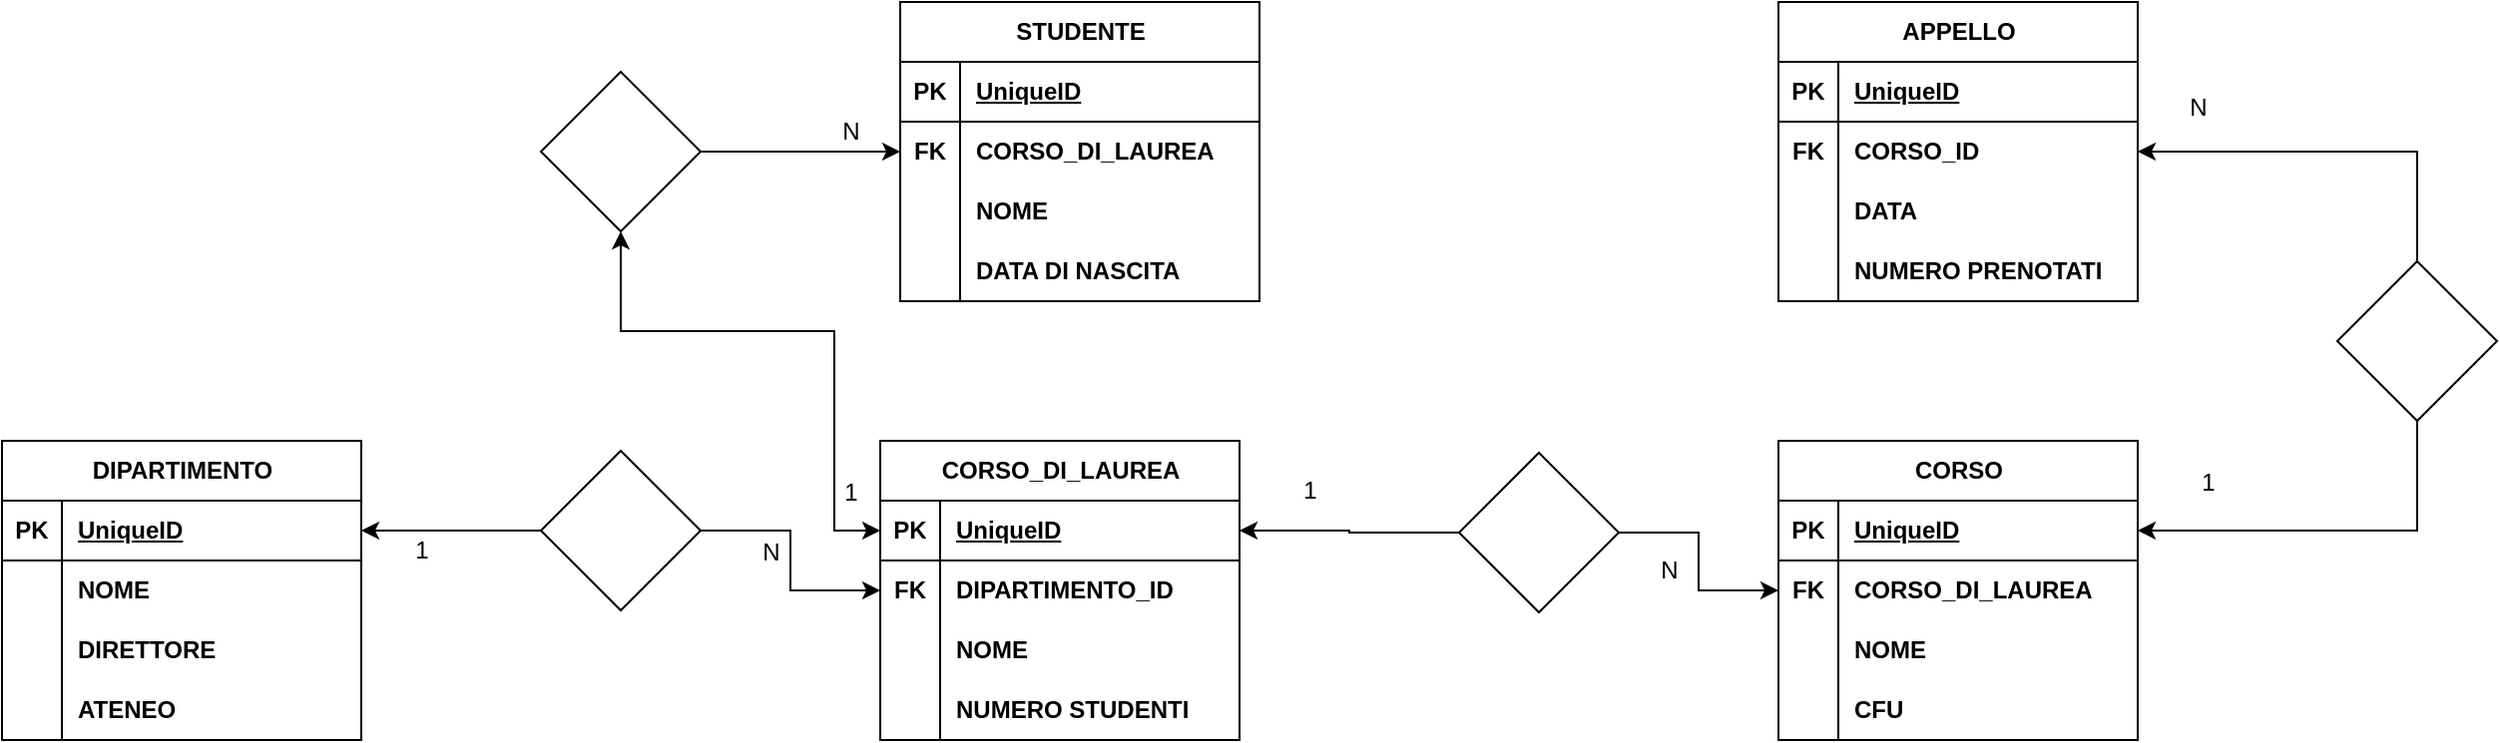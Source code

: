 <mxfile version="24.6.5" type="device">
  <diagram name="Pagina-1" id="Pzgpr7h6OXAbBOGcgNtZ">
    <mxGraphModel dx="1313" dy="1822" grid="1" gridSize="10" guides="1" tooltips="1" connect="1" arrows="1" fold="1" page="1" pageScale="1" pageWidth="827" pageHeight="1169" math="0" shadow="0">
      <root>
        <mxCell id="0" />
        <mxCell id="1" parent="0" />
        <mxCell id="7ecglnIeR3mVAPMtz9La-43" value="DIPARTIMENTO" style="shape=table;startSize=30;container=1;collapsible=1;childLayout=tableLayout;fixedRows=1;rowLines=0;fontStyle=1;align=center;resizeLast=1;html=1;" vertex="1" parent="1">
          <mxGeometry x="80" y="60" width="180" height="150" as="geometry">
            <mxRectangle x="120" y="40" width="70" height="30" as="alternateBounds" />
          </mxGeometry>
        </mxCell>
        <mxCell id="7ecglnIeR3mVAPMtz9La-44" value="" style="shape=tableRow;horizontal=0;startSize=0;swimlaneHead=0;swimlaneBody=0;fillColor=none;collapsible=0;dropTarget=0;points=[[0,0.5],[1,0.5]];portConstraint=eastwest;top=0;left=0;right=0;bottom=1;" vertex="1" parent="7ecglnIeR3mVAPMtz9La-43">
          <mxGeometry y="30" width="180" height="30" as="geometry" />
        </mxCell>
        <mxCell id="7ecglnIeR3mVAPMtz9La-45" value="PK" style="shape=partialRectangle;connectable=0;fillColor=none;top=0;left=0;bottom=0;right=0;fontStyle=1;overflow=hidden;whiteSpace=wrap;html=1;" vertex="1" parent="7ecglnIeR3mVAPMtz9La-44">
          <mxGeometry width="30" height="30" as="geometry">
            <mxRectangle width="30" height="30" as="alternateBounds" />
          </mxGeometry>
        </mxCell>
        <mxCell id="7ecglnIeR3mVAPMtz9La-46" value="UniqueID" style="shape=partialRectangle;connectable=0;fillColor=none;top=0;left=0;bottom=0;right=0;align=left;spacingLeft=6;fontStyle=5;overflow=hidden;whiteSpace=wrap;html=1;" vertex="1" parent="7ecglnIeR3mVAPMtz9La-44">
          <mxGeometry x="30" width="150" height="30" as="geometry">
            <mxRectangle width="150" height="30" as="alternateBounds" />
          </mxGeometry>
        </mxCell>
        <mxCell id="7ecglnIeR3mVAPMtz9La-47" value="" style="shape=tableRow;horizontal=0;startSize=0;swimlaneHead=0;swimlaneBody=0;fillColor=none;collapsible=0;dropTarget=0;points=[[0,0.5],[1,0.5]];portConstraint=eastwest;top=0;left=0;right=0;bottom=0;" vertex="1" parent="7ecglnIeR3mVAPMtz9La-43">
          <mxGeometry y="60" width="180" height="30" as="geometry" />
        </mxCell>
        <mxCell id="7ecglnIeR3mVAPMtz9La-48" value="" style="shape=partialRectangle;connectable=0;fillColor=none;top=0;left=0;bottom=0;right=0;editable=1;overflow=hidden;whiteSpace=wrap;html=1;" vertex="1" parent="7ecglnIeR3mVAPMtz9La-47">
          <mxGeometry width="30" height="30" as="geometry">
            <mxRectangle width="30" height="30" as="alternateBounds" />
          </mxGeometry>
        </mxCell>
        <mxCell id="7ecglnIeR3mVAPMtz9La-49" value="&lt;b&gt;NOME&lt;/b&gt;" style="shape=partialRectangle;connectable=0;fillColor=none;top=0;left=0;bottom=0;right=0;align=left;spacingLeft=6;overflow=hidden;whiteSpace=wrap;html=1;" vertex="1" parent="7ecglnIeR3mVAPMtz9La-47">
          <mxGeometry x="30" width="150" height="30" as="geometry">
            <mxRectangle width="150" height="30" as="alternateBounds" />
          </mxGeometry>
        </mxCell>
        <mxCell id="7ecglnIeR3mVAPMtz9La-50" value="" style="shape=tableRow;horizontal=0;startSize=0;swimlaneHead=0;swimlaneBody=0;fillColor=none;collapsible=0;dropTarget=0;points=[[0,0.5],[1,0.5]];portConstraint=eastwest;top=0;left=0;right=0;bottom=0;" vertex="1" parent="7ecglnIeR3mVAPMtz9La-43">
          <mxGeometry y="90" width="180" height="30" as="geometry" />
        </mxCell>
        <mxCell id="7ecglnIeR3mVAPMtz9La-51" value="" style="shape=partialRectangle;connectable=0;fillColor=none;top=0;left=0;bottom=0;right=0;editable=1;overflow=hidden;whiteSpace=wrap;html=1;" vertex="1" parent="7ecglnIeR3mVAPMtz9La-50">
          <mxGeometry width="30" height="30" as="geometry">
            <mxRectangle width="30" height="30" as="alternateBounds" />
          </mxGeometry>
        </mxCell>
        <mxCell id="7ecglnIeR3mVAPMtz9La-52" value="&lt;b&gt;DIRETTORE&lt;/b&gt;" style="shape=partialRectangle;connectable=0;fillColor=none;top=0;left=0;bottom=0;right=0;align=left;spacingLeft=6;overflow=hidden;whiteSpace=wrap;html=1;" vertex="1" parent="7ecglnIeR3mVAPMtz9La-50">
          <mxGeometry x="30" width="150" height="30" as="geometry">
            <mxRectangle width="150" height="30" as="alternateBounds" />
          </mxGeometry>
        </mxCell>
        <mxCell id="7ecglnIeR3mVAPMtz9La-53" value="" style="shape=tableRow;horizontal=0;startSize=0;swimlaneHead=0;swimlaneBody=0;fillColor=none;collapsible=0;dropTarget=0;points=[[0,0.5],[1,0.5]];portConstraint=eastwest;top=0;left=0;right=0;bottom=0;" vertex="1" parent="7ecglnIeR3mVAPMtz9La-43">
          <mxGeometry y="120" width="180" height="30" as="geometry" />
        </mxCell>
        <mxCell id="7ecglnIeR3mVAPMtz9La-54" value="" style="shape=partialRectangle;connectable=0;fillColor=none;top=0;left=0;bottom=0;right=0;editable=1;overflow=hidden;whiteSpace=wrap;html=1;" vertex="1" parent="7ecglnIeR3mVAPMtz9La-53">
          <mxGeometry width="30" height="30" as="geometry">
            <mxRectangle width="30" height="30" as="alternateBounds" />
          </mxGeometry>
        </mxCell>
        <mxCell id="7ecglnIeR3mVAPMtz9La-55" value="&lt;b&gt;ATENEO&lt;/b&gt;" style="shape=partialRectangle;connectable=0;fillColor=none;top=0;left=0;bottom=0;right=0;align=left;spacingLeft=6;overflow=hidden;whiteSpace=wrap;html=1;" vertex="1" parent="7ecglnIeR3mVAPMtz9La-53">
          <mxGeometry x="30" width="150" height="30" as="geometry">
            <mxRectangle width="150" height="30" as="alternateBounds" />
          </mxGeometry>
        </mxCell>
        <mxCell id="7ecglnIeR3mVAPMtz9La-190" style="edgeStyle=orthogonalEdgeStyle;rounded=0;orthogonalLoop=1;jettySize=auto;html=1;entryX=0;entryY=0.5;entryDx=0;entryDy=0;" edge="1" parent="1" source="7ecglnIeR3mVAPMtz9La-70" target="7ecglnIeR3mVAPMtz9La-76">
          <mxGeometry relative="1" as="geometry" />
        </mxCell>
        <mxCell id="7ecglnIeR3mVAPMtz9La-212" style="edgeStyle=orthogonalEdgeStyle;rounded=0;orthogonalLoop=1;jettySize=auto;html=1;entryX=1;entryY=0.5;entryDx=0;entryDy=0;" edge="1" parent="1" source="7ecglnIeR3mVAPMtz9La-70" target="7ecglnIeR3mVAPMtz9La-44">
          <mxGeometry relative="1" as="geometry" />
        </mxCell>
        <mxCell id="7ecglnIeR3mVAPMtz9La-70" value="" style="rhombus;whiteSpace=wrap;html=1;" vertex="1" parent="1">
          <mxGeometry x="350" y="65" width="80" height="80" as="geometry" />
        </mxCell>
        <mxCell id="7ecglnIeR3mVAPMtz9La-72" value="CORSO_DI_LAUREA" style="shape=table;startSize=30;container=1;collapsible=1;childLayout=tableLayout;fixedRows=1;rowLines=0;fontStyle=1;align=center;resizeLast=1;html=1;" vertex="1" parent="1">
          <mxGeometry x="520" y="60" width="180" height="150" as="geometry" />
        </mxCell>
        <mxCell id="7ecglnIeR3mVAPMtz9La-73" value="" style="shape=tableRow;horizontal=0;startSize=0;swimlaneHead=0;swimlaneBody=0;fillColor=none;collapsible=0;dropTarget=0;points=[[0,0.5],[1,0.5]];portConstraint=eastwest;top=0;left=0;right=0;bottom=1;" vertex="1" parent="7ecglnIeR3mVAPMtz9La-72">
          <mxGeometry y="30" width="180" height="30" as="geometry" />
        </mxCell>
        <mxCell id="7ecglnIeR3mVAPMtz9La-74" value="PK" style="shape=partialRectangle;connectable=0;fillColor=none;top=0;left=0;bottom=0;right=0;fontStyle=1;overflow=hidden;whiteSpace=wrap;html=1;" vertex="1" parent="7ecglnIeR3mVAPMtz9La-73">
          <mxGeometry width="30" height="30" as="geometry">
            <mxRectangle width="30" height="30" as="alternateBounds" />
          </mxGeometry>
        </mxCell>
        <mxCell id="7ecglnIeR3mVAPMtz9La-75" value="UniqueID" style="shape=partialRectangle;connectable=0;fillColor=none;top=0;left=0;bottom=0;right=0;align=left;spacingLeft=6;fontStyle=5;overflow=hidden;whiteSpace=wrap;html=1;" vertex="1" parent="7ecglnIeR3mVAPMtz9La-73">
          <mxGeometry x="30" width="150" height="30" as="geometry">
            <mxRectangle width="150" height="30" as="alternateBounds" />
          </mxGeometry>
        </mxCell>
        <mxCell id="7ecglnIeR3mVAPMtz9La-76" value="" style="shape=tableRow;horizontal=0;startSize=0;swimlaneHead=0;swimlaneBody=0;fillColor=none;collapsible=0;dropTarget=0;points=[[0,0.5],[1,0.5]];portConstraint=eastwest;top=0;left=0;right=0;bottom=0;" vertex="1" parent="7ecglnIeR3mVAPMtz9La-72">
          <mxGeometry y="60" width="180" height="30" as="geometry" />
        </mxCell>
        <mxCell id="7ecglnIeR3mVAPMtz9La-77" value="&lt;b&gt;FK&lt;/b&gt;" style="shape=partialRectangle;connectable=0;fillColor=none;top=0;left=0;bottom=0;right=0;editable=1;overflow=hidden;whiteSpace=wrap;html=1;" vertex="1" parent="7ecglnIeR3mVAPMtz9La-76">
          <mxGeometry width="30" height="30" as="geometry">
            <mxRectangle width="30" height="30" as="alternateBounds" />
          </mxGeometry>
        </mxCell>
        <mxCell id="7ecglnIeR3mVAPMtz9La-78" value="&lt;b&gt;DIPARTIMENTO_ID&lt;/b&gt;" style="shape=partialRectangle;connectable=0;fillColor=none;top=0;left=0;bottom=0;right=0;align=left;spacingLeft=6;overflow=hidden;whiteSpace=wrap;html=1;" vertex="1" parent="7ecglnIeR3mVAPMtz9La-76">
          <mxGeometry x="30" width="150" height="30" as="geometry">
            <mxRectangle width="150" height="30" as="alternateBounds" />
          </mxGeometry>
        </mxCell>
        <mxCell id="7ecglnIeR3mVAPMtz9La-79" value="" style="shape=tableRow;horizontal=0;startSize=0;swimlaneHead=0;swimlaneBody=0;fillColor=none;collapsible=0;dropTarget=0;points=[[0,0.5],[1,0.5]];portConstraint=eastwest;top=0;left=0;right=0;bottom=0;" vertex="1" parent="7ecglnIeR3mVAPMtz9La-72">
          <mxGeometry y="90" width="180" height="30" as="geometry" />
        </mxCell>
        <mxCell id="7ecglnIeR3mVAPMtz9La-80" value="" style="shape=partialRectangle;connectable=0;fillColor=none;top=0;left=0;bottom=0;right=0;editable=1;overflow=hidden;whiteSpace=wrap;html=1;" vertex="1" parent="7ecglnIeR3mVAPMtz9La-79">
          <mxGeometry width="30" height="30" as="geometry">
            <mxRectangle width="30" height="30" as="alternateBounds" />
          </mxGeometry>
        </mxCell>
        <mxCell id="7ecglnIeR3mVAPMtz9La-81" value="&lt;b&gt;NOME&lt;/b&gt;" style="shape=partialRectangle;connectable=0;fillColor=none;top=0;left=0;bottom=0;right=0;align=left;spacingLeft=6;overflow=hidden;whiteSpace=wrap;html=1;" vertex="1" parent="7ecglnIeR3mVAPMtz9La-79">
          <mxGeometry x="30" width="150" height="30" as="geometry">
            <mxRectangle width="150" height="30" as="alternateBounds" />
          </mxGeometry>
        </mxCell>
        <mxCell id="7ecglnIeR3mVAPMtz9La-82" value="" style="shape=tableRow;horizontal=0;startSize=0;swimlaneHead=0;swimlaneBody=0;fillColor=none;collapsible=0;dropTarget=0;points=[[0,0.5],[1,0.5]];portConstraint=eastwest;top=0;left=0;right=0;bottom=0;" vertex="1" parent="7ecglnIeR3mVAPMtz9La-72">
          <mxGeometry y="120" width="180" height="30" as="geometry" />
        </mxCell>
        <mxCell id="7ecglnIeR3mVAPMtz9La-83" value="" style="shape=partialRectangle;connectable=0;fillColor=none;top=0;left=0;bottom=0;right=0;editable=1;overflow=hidden;whiteSpace=wrap;html=1;" vertex="1" parent="7ecglnIeR3mVAPMtz9La-82">
          <mxGeometry width="30" height="30" as="geometry">
            <mxRectangle width="30" height="30" as="alternateBounds" />
          </mxGeometry>
        </mxCell>
        <mxCell id="7ecglnIeR3mVAPMtz9La-84" value="&lt;b&gt;NUMERO STUDENTI&lt;/b&gt;" style="shape=partialRectangle;connectable=0;fillColor=none;top=0;left=0;bottom=0;right=0;align=left;spacingLeft=6;overflow=hidden;whiteSpace=wrap;html=1;" vertex="1" parent="7ecglnIeR3mVAPMtz9La-82">
          <mxGeometry x="30" width="150" height="30" as="geometry">
            <mxRectangle width="150" height="30" as="alternateBounds" />
          </mxGeometry>
        </mxCell>
        <mxCell id="7ecglnIeR3mVAPMtz9La-103" value="1" style="text;html=1;align=center;verticalAlign=middle;resizable=0;points=[];autosize=1;strokeColor=none;fillColor=none;" vertex="1" parent="1">
          <mxGeometry x="275" y="100" width="30" height="30" as="geometry" />
        </mxCell>
        <mxCell id="7ecglnIeR3mVAPMtz9La-108" value="CORSO" style="shape=table;startSize=30;container=1;collapsible=1;childLayout=tableLayout;fixedRows=1;rowLines=0;fontStyle=1;align=center;resizeLast=1;html=1;" vertex="1" parent="1">
          <mxGeometry x="970" y="60" width="180" height="150" as="geometry" />
        </mxCell>
        <mxCell id="7ecglnIeR3mVAPMtz9La-109" value="" style="shape=tableRow;horizontal=0;startSize=0;swimlaneHead=0;swimlaneBody=0;fillColor=none;collapsible=0;dropTarget=0;points=[[0,0.5],[1,0.5]];portConstraint=eastwest;top=0;left=0;right=0;bottom=1;" vertex="1" parent="7ecglnIeR3mVAPMtz9La-108">
          <mxGeometry y="30" width="180" height="30" as="geometry" />
        </mxCell>
        <mxCell id="7ecglnIeR3mVAPMtz9La-110" value="PK" style="shape=partialRectangle;connectable=0;fillColor=none;top=0;left=0;bottom=0;right=0;fontStyle=1;overflow=hidden;whiteSpace=wrap;html=1;" vertex="1" parent="7ecglnIeR3mVAPMtz9La-109">
          <mxGeometry width="30" height="30" as="geometry">
            <mxRectangle width="30" height="30" as="alternateBounds" />
          </mxGeometry>
        </mxCell>
        <mxCell id="7ecglnIeR3mVAPMtz9La-111" value="UniqueID" style="shape=partialRectangle;connectable=0;fillColor=none;top=0;left=0;bottom=0;right=0;align=left;spacingLeft=6;fontStyle=5;overflow=hidden;whiteSpace=wrap;html=1;" vertex="1" parent="7ecglnIeR3mVAPMtz9La-109">
          <mxGeometry x="30" width="150" height="30" as="geometry">
            <mxRectangle width="150" height="30" as="alternateBounds" />
          </mxGeometry>
        </mxCell>
        <mxCell id="7ecglnIeR3mVAPMtz9La-112" value="" style="shape=tableRow;horizontal=0;startSize=0;swimlaneHead=0;swimlaneBody=0;fillColor=none;collapsible=0;dropTarget=0;points=[[0,0.5],[1,0.5]];portConstraint=eastwest;top=0;left=0;right=0;bottom=0;" vertex="1" parent="7ecglnIeR3mVAPMtz9La-108">
          <mxGeometry y="60" width="180" height="30" as="geometry" />
        </mxCell>
        <mxCell id="7ecglnIeR3mVAPMtz9La-113" value="&lt;b&gt;FK&lt;/b&gt;" style="shape=partialRectangle;connectable=0;fillColor=none;top=0;left=0;bottom=0;right=0;editable=1;overflow=hidden;whiteSpace=wrap;html=1;" vertex="1" parent="7ecglnIeR3mVAPMtz9La-112">
          <mxGeometry width="30" height="30" as="geometry">
            <mxRectangle width="30" height="30" as="alternateBounds" />
          </mxGeometry>
        </mxCell>
        <mxCell id="7ecglnIeR3mVAPMtz9La-114" value="&lt;b&gt;CORSO_DI_LAUREA&lt;/b&gt;" style="shape=partialRectangle;connectable=0;fillColor=none;top=0;left=0;bottom=0;right=0;align=left;spacingLeft=6;overflow=hidden;whiteSpace=wrap;html=1;" vertex="1" parent="7ecglnIeR3mVAPMtz9La-112">
          <mxGeometry x="30" width="150" height="30" as="geometry">
            <mxRectangle width="150" height="30" as="alternateBounds" />
          </mxGeometry>
        </mxCell>
        <mxCell id="7ecglnIeR3mVAPMtz9La-115" value="" style="shape=tableRow;horizontal=0;startSize=0;swimlaneHead=0;swimlaneBody=0;fillColor=none;collapsible=0;dropTarget=0;points=[[0,0.5],[1,0.5]];portConstraint=eastwest;top=0;left=0;right=0;bottom=0;" vertex="1" parent="7ecglnIeR3mVAPMtz9La-108">
          <mxGeometry y="90" width="180" height="30" as="geometry" />
        </mxCell>
        <mxCell id="7ecglnIeR3mVAPMtz9La-116" value="" style="shape=partialRectangle;connectable=0;fillColor=none;top=0;left=0;bottom=0;right=0;editable=1;overflow=hidden;whiteSpace=wrap;html=1;" vertex="1" parent="7ecglnIeR3mVAPMtz9La-115">
          <mxGeometry width="30" height="30" as="geometry">
            <mxRectangle width="30" height="30" as="alternateBounds" />
          </mxGeometry>
        </mxCell>
        <mxCell id="7ecglnIeR3mVAPMtz9La-117" value="&lt;b&gt;NOME&lt;/b&gt;" style="shape=partialRectangle;connectable=0;fillColor=none;top=0;left=0;bottom=0;right=0;align=left;spacingLeft=6;overflow=hidden;whiteSpace=wrap;html=1;" vertex="1" parent="7ecglnIeR3mVAPMtz9La-115">
          <mxGeometry x="30" width="150" height="30" as="geometry">
            <mxRectangle width="150" height="30" as="alternateBounds" />
          </mxGeometry>
        </mxCell>
        <mxCell id="7ecglnIeR3mVAPMtz9La-118" value="" style="shape=tableRow;horizontal=0;startSize=0;swimlaneHead=0;swimlaneBody=0;fillColor=none;collapsible=0;dropTarget=0;points=[[0,0.5],[1,0.5]];portConstraint=eastwest;top=0;left=0;right=0;bottom=0;" vertex="1" parent="7ecglnIeR3mVAPMtz9La-108">
          <mxGeometry y="120" width="180" height="30" as="geometry" />
        </mxCell>
        <mxCell id="7ecglnIeR3mVAPMtz9La-119" value="" style="shape=partialRectangle;connectable=0;fillColor=none;top=0;left=0;bottom=0;right=0;editable=1;overflow=hidden;whiteSpace=wrap;html=1;" vertex="1" parent="7ecglnIeR3mVAPMtz9La-118">
          <mxGeometry width="30" height="30" as="geometry">
            <mxRectangle width="30" height="30" as="alternateBounds" />
          </mxGeometry>
        </mxCell>
        <mxCell id="7ecglnIeR3mVAPMtz9La-120" value="&lt;b&gt;CFU&lt;/b&gt;" style="shape=partialRectangle;connectable=0;fillColor=none;top=0;left=0;bottom=0;right=0;align=left;spacingLeft=6;overflow=hidden;whiteSpace=wrap;html=1;" vertex="1" parent="7ecglnIeR3mVAPMtz9La-118">
          <mxGeometry x="30" width="150" height="30" as="geometry">
            <mxRectangle width="150" height="30" as="alternateBounds" />
          </mxGeometry>
        </mxCell>
        <mxCell id="7ecglnIeR3mVAPMtz9La-126" value="N" style="text;html=1;align=center;verticalAlign=middle;resizable=0;points=[];autosize=1;strokeColor=none;fillColor=none;" vertex="1" parent="1">
          <mxGeometry x="450" y="101" width="30" height="30" as="geometry" />
        </mxCell>
        <mxCell id="7ecglnIeR3mVAPMtz9La-174" style="edgeStyle=orthogonalEdgeStyle;rounded=0;orthogonalLoop=1;jettySize=auto;html=1;entryX=0;entryY=0.5;entryDx=0;entryDy=0;" edge="1" parent="1" source="7ecglnIeR3mVAPMtz9La-128" target="7ecglnIeR3mVAPMtz9La-112">
          <mxGeometry relative="1" as="geometry" />
        </mxCell>
        <mxCell id="7ecglnIeR3mVAPMtz9La-210" style="edgeStyle=orthogonalEdgeStyle;rounded=0;orthogonalLoop=1;jettySize=auto;html=1;entryX=1;entryY=0.5;entryDx=0;entryDy=0;" edge="1" parent="1" source="7ecglnIeR3mVAPMtz9La-128" target="7ecglnIeR3mVAPMtz9La-73">
          <mxGeometry relative="1" as="geometry" />
        </mxCell>
        <mxCell id="7ecglnIeR3mVAPMtz9La-128" value="" style="rhombus;whiteSpace=wrap;html=1;" vertex="1" parent="1">
          <mxGeometry x="810" y="66" width="80" height="80" as="geometry" />
        </mxCell>
        <mxCell id="7ecglnIeR3mVAPMtz9La-142" value="STUDENTE" style="shape=table;startSize=30;container=1;collapsible=1;childLayout=tableLayout;fixedRows=1;rowLines=0;fontStyle=1;align=center;resizeLast=1;html=1;" vertex="1" parent="1">
          <mxGeometry x="530" y="-160" width="180" height="150" as="geometry" />
        </mxCell>
        <mxCell id="7ecglnIeR3mVAPMtz9La-143" value="" style="shape=tableRow;horizontal=0;startSize=0;swimlaneHead=0;swimlaneBody=0;fillColor=none;collapsible=0;dropTarget=0;points=[[0,0.5],[1,0.5]];portConstraint=eastwest;top=0;left=0;right=0;bottom=1;" vertex="1" parent="7ecglnIeR3mVAPMtz9La-142">
          <mxGeometry y="30" width="180" height="30" as="geometry" />
        </mxCell>
        <mxCell id="7ecglnIeR3mVAPMtz9La-144" value="PK" style="shape=partialRectangle;connectable=0;fillColor=none;top=0;left=0;bottom=0;right=0;fontStyle=1;overflow=hidden;whiteSpace=wrap;html=1;" vertex="1" parent="7ecglnIeR3mVAPMtz9La-143">
          <mxGeometry width="30" height="30" as="geometry">
            <mxRectangle width="30" height="30" as="alternateBounds" />
          </mxGeometry>
        </mxCell>
        <mxCell id="7ecglnIeR3mVAPMtz9La-145" value="UniqueID" style="shape=partialRectangle;connectable=0;fillColor=none;top=0;left=0;bottom=0;right=0;align=left;spacingLeft=6;fontStyle=5;overflow=hidden;whiteSpace=wrap;html=1;" vertex="1" parent="7ecglnIeR3mVAPMtz9La-143">
          <mxGeometry x="30" width="150" height="30" as="geometry">
            <mxRectangle width="150" height="30" as="alternateBounds" />
          </mxGeometry>
        </mxCell>
        <mxCell id="7ecglnIeR3mVAPMtz9La-146" value="" style="shape=tableRow;horizontal=0;startSize=0;swimlaneHead=0;swimlaneBody=0;fillColor=none;collapsible=0;dropTarget=0;points=[[0,0.5],[1,0.5]];portConstraint=eastwest;top=0;left=0;right=0;bottom=0;" vertex="1" parent="7ecglnIeR3mVAPMtz9La-142">
          <mxGeometry y="60" width="180" height="30" as="geometry" />
        </mxCell>
        <mxCell id="7ecglnIeR3mVAPMtz9La-147" value="&lt;b&gt;FK&lt;/b&gt;" style="shape=partialRectangle;connectable=0;fillColor=none;top=0;left=0;bottom=0;right=0;editable=1;overflow=hidden;whiteSpace=wrap;html=1;" vertex="1" parent="7ecglnIeR3mVAPMtz9La-146">
          <mxGeometry width="30" height="30" as="geometry">
            <mxRectangle width="30" height="30" as="alternateBounds" />
          </mxGeometry>
        </mxCell>
        <mxCell id="7ecglnIeR3mVAPMtz9La-148" value="&lt;b&gt;CORSO_DI_LAUREA&lt;/b&gt;" style="shape=partialRectangle;connectable=0;fillColor=none;top=0;left=0;bottom=0;right=0;align=left;spacingLeft=6;overflow=hidden;whiteSpace=wrap;html=1;" vertex="1" parent="7ecglnIeR3mVAPMtz9La-146">
          <mxGeometry x="30" width="150" height="30" as="geometry">
            <mxRectangle width="150" height="30" as="alternateBounds" />
          </mxGeometry>
        </mxCell>
        <mxCell id="7ecglnIeR3mVAPMtz9La-149" value="" style="shape=tableRow;horizontal=0;startSize=0;swimlaneHead=0;swimlaneBody=0;fillColor=none;collapsible=0;dropTarget=0;points=[[0,0.5],[1,0.5]];portConstraint=eastwest;top=0;left=0;right=0;bottom=0;" vertex="1" parent="7ecglnIeR3mVAPMtz9La-142">
          <mxGeometry y="90" width="180" height="30" as="geometry" />
        </mxCell>
        <mxCell id="7ecglnIeR3mVAPMtz9La-150" value="" style="shape=partialRectangle;connectable=0;fillColor=none;top=0;left=0;bottom=0;right=0;editable=1;overflow=hidden;whiteSpace=wrap;html=1;" vertex="1" parent="7ecglnIeR3mVAPMtz9La-149">
          <mxGeometry width="30" height="30" as="geometry">
            <mxRectangle width="30" height="30" as="alternateBounds" />
          </mxGeometry>
        </mxCell>
        <mxCell id="7ecglnIeR3mVAPMtz9La-151" value="&lt;b&gt;NOME&lt;/b&gt;" style="shape=partialRectangle;connectable=0;fillColor=none;top=0;left=0;bottom=0;right=0;align=left;spacingLeft=6;overflow=hidden;whiteSpace=wrap;html=1;" vertex="1" parent="7ecglnIeR3mVAPMtz9La-149">
          <mxGeometry x="30" width="150" height="30" as="geometry">
            <mxRectangle width="150" height="30" as="alternateBounds" />
          </mxGeometry>
        </mxCell>
        <mxCell id="7ecglnIeR3mVAPMtz9La-152" value="" style="shape=tableRow;horizontal=0;startSize=0;swimlaneHead=0;swimlaneBody=0;fillColor=none;collapsible=0;dropTarget=0;points=[[0,0.5],[1,0.5]];portConstraint=eastwest;top=0;left=0;right=0;bottom=0;" vertex="1" parent="7ecglnIeR3mVAPMtz9La-142">
          <mxGeometry y="120" width="180" height="30" as="geometry" />
        </mxCell>
        <mxCell id="7ecglnIeR3mVAPMtz9La-153" value="" style="shape=partialRectangle;connectable=0;fillColor=none;top=0;left=0;bottom=0;right=0;editable=1;overflow=hidden;whiteSpace=wrap;html=1;" vertex="1" parent="7ecglnIeR3mVAPMtz9La-152">
          <mxGeometry width="30" height="30" as="geometry">
            <mxRectangle width="30" height="30" as="alternateBounds" />
          </mxGeometry>
        </mxCell>
        <mxCell id="7ecglnIeR3mVAPMtz9La-154" value="&lt;b&gt;DATA DI NASCITA&lt;/b&gt;" style="shape=partialRectangle;connectable=0;fillColor=none;top=0;left=0;bottom=0;right=0;align=left;spacingLeft=6;overflow=hidden;whiteSpace=wrap;html=1;" vertex="1" parent="7ecglnIeR3mVAPMtz9La-152">
          <mxGeometry x="30" width="150" height="30" as="geometry">
            <mxRectangle width="150" height="30" as="alternateBounds" />
          </mxGeometry>
        </mxCell>
        <mxCell id="7ecglnIeR3mVAPMtz9La-155" value="APPELLO" style="shape=table;startSize=30;container=1;collapsible=1;childLayout=tableLayout;fixedRows=1;rowLines=0;fontStyle=1;align=center;resizeLast=1;html=1;" vertex="1" parent="1">
          <mxGeometry x="970" y="-160" width="180" height="150" as="geometry" />
        </mxCell>
        <mxCell id="7ecglnIeR3mVAPMtz9La-156" value="" style="shape=tableRow;horizontal=0;startSize=0;swimlaneHead=0;swimlaneBody=0;fillColor=none;collapsible=0;dropTarget=0;points=[[0,0.5],[1,0.5]];portConstraint=eastwest;top=0;left=0;right=0;bottom=1;" vertex="1" parent="7ecglnIeR3mVAPMtz9La-155">
          <mxGeometry y="30" width="180" height="30" as="geometry" />
        </mxCell>
        <mxCell id="7ecglnIeR3mVAPMtz9La-157" value="PK" style="shape=partialRectangle;connectable=0;fillColor=none;top=0;left=0;bottom=0;right=0;fontStyle=1;overflow=hidden;whiteSpace=wrap;html=1;" vertex="1" parent="7ecglnIeR3mVAPMtz9La-156">
          <mxGeometry width="30" height="30" as="geometry">
            <mxRectangle width="30" height="30" as="alternateBounds" />
          </mxGeometry>
        </mxCell>
        <mxCell id="7ecglnIeR3mVAPMtz9La-158" value="UniqueID" style="shape=partialRectangle;connectable=0;fillColor=none;top=0;left=0;bottom=0;right=0;align=left;spacingLeft=6;fontStyle=5;overflow=hidden;whiteSpace=wrap;html=1;" vertex="1" parent="7ecglnIeR3mVAPMtz9La-156">
          <mxGeometry x="30" width="150" height="30" as="geometry">
            <mxRectangle width="150" height="30" as="alternateBounds" />
          </mxGeometry>
        </mxCell>
        <mxCell id="7ecglnIeR3mVAPMtz9La-159" value="" style="shape=tableRow;horizontal=0;startSize=0;swimlaneHead=0;swimlaneBody=0;fillColor=none;collapsible=0;dropTarget=0;points=[[0,0.5],[1,0.5]];portConstraint=eastwest;top=0;left=0;right=0;bottom=0;" vertex="1" parent="7ecglnIeR3mVAPMtz9La-155">
          <mxGeometry y="60" width="180" height="30" as="geometry" />
        </mxCell>
        <mxCell id="7ecglnIeR3mVAPMtz9La-160" value="&lt;b&gt;FK&lt;/b&gt;" style="shape=partialRectangle;connectable=0;fillColor=none;top=0;left=0;bottom=0;right=0;editable=1;overflow=hidden;whiteSpace=wrap;html=1;" vertex="1" parent="7ecglnIeR3mVAPMtz9La-159">
          <mxGeometry width="30" height="30" as="geometry">
            <mxRectangle width="30" height="30" as="alternateBounds" />
          </mxGeometry>
        </mxCell>
        <mxCell id="7ecglnIeR3mVAPMtz9La-161" value="&lt;b&gt;CORSO_ID&lt;/b&gt;" style="shape=partialRectangle;connectable=0;fillColor=none;top=0;left=0;bottom=0;right=0;align=left;spacingLeft=6;overflow=hidden;whiteSpace=wrap;html=1;" vertex="1" parent="7ecglnIeR3mVAPMtz9La-159">
          <mxGeometry x="30" width="150" height="30" as="geometry">
            <mxRectangle width="150" height="30" as="alternateBounds" />
          </mxGeometry>
        </mxCell>
        <mxCell id="7ecglnIeR3mVAPMtz9La-162" value="" style="shape=tableRow;horizontal=0;startSize=0;swimlaneHead=0;swimlaneBody=0;fillColor=none;collapsible=0;dropTarget=0;points=[[0,0.5],[1,0.5]];portConstraint=eastwest;top=0;left=0;right=0;bottom=0;" vertex="1" parent="7ecglnIeR3mVAPMtz9La-155">
          <mxGeometry y="90" width="180" height="30" as="geometry" />
        </mxCell>
        <mxCell id="7ecglnIeR3mVAPMtz9La-163" value="" style="shape=partialRectangle;connectable=0;fillColor=none;top=0;left=0;bottom=0;right=0;editable=1;overflow=hidden;whiteSpace=wrap;html=1;" vertex="1" parent="7ecglnIeR3mVAPMtz9La-162">
          <mxGeometry width="30" height="30" as="geometry">
            <mxRectangle width="30" height="30" as="alternateBounds" />
          </mxGeometry>
        </mxCell>
        <mxCell id="7ecglnIeR3mVAPMtz9La-164" value="&lt;b&gt;DATA&lt;/b&gt;" style="shape=partialRectangle;connectable=0;fillColor=none;top=0;left=0;bottom=0;right=0;align=left;spacingLeft=6;overflow=hidden;whiteSpace=wrap;html=1;" vertex="1" parent="7ecglnIeR3mVAPMtz9La-162">
          <mxGeometry x="30" width="150" height="30" as="geometry">
            <mxRectangle width="150" height="30" as="alternateBounds" />
          </mxGeometry>
        </mxCell>
        <mxCell id="7ecglnIeR3mVAPMtz9La-185" value="" style="shape=tableRow;horizontal=0;startSize=0;swimlaneHead=0;swimlaneBody=0;fillColor=none;collapsible=0;dropTarget=0;points=[[0,0.5],[1,0.5]];portConstraint=eastwest;top=0;left=0;right=0;bottom=0;" vertex="1" parent="7ecglnIeR3mVAPMtz9La-155">
          <mxGeometry y="120" width="180" height="30" as="geometry" />
        </mxCell>
        <mxCell id="7ecglnIeR3mVAPMtz9La-186" value="" style="shape=partialRectangle;connectable=0;fillColor=none;top=0;left=0;bottom=0;right=0;editable=1;overflow=hidden;whiteSpace=wrap;html=1;" vertex="1" parent="7ecglnIeR3mVAPMtz9La-185">
          <mxGeometry width="30" height="30" as="geometry">
            <mxRectangle width="30" height="30" as="alternateBounds" />
          </mxGeometry>
        </mxCell>
        <mxCell id="7ecglnIeR3mVAPMtz9La-187" value="&lt;b&gt;NUMERO PRENOTATI&lt;/b&gt;" style="shape=partialRectangle;connectable=0;fillColor=none;top=0;left=0;bottom=0;right=0;align=left;spacingLeft=6;overflow=hidden;whiteSpace=wrap;html=1;" vertex="1" parent="7ecglnIeR3mVAPMtz9La-185">
          <mxGeometry x="30" width="150" height="30" as="geometry">
            <mxRectangle width="150" height="30" as="alternateBounds" />
          </mxGeometry>
        </mxCell>
        <mxCell id="7ecglnIeR3mVAPMtz9La-175" value="1" style="text;html=1;align=center;verticalAlign=middle;resizable=0;points=[];autosize=1;strokeColor=none;fillColor=none;" vertex="1" parent="1">
          <mxGeometry x="720" y="70" width="30" height="30" as="geometry" />
        </mxCell>
        <mxCell id="7ecglnIeR3mVAPMtz9La-176" value="N" style="text;html=1;align=center;verticalAlign=middle;resizable=0;points=[];autosize=1;strokeColor=none;fillColor=none;" vertex="1" parent="1">
          <mxGeometry x="900" y="110" width="30" height="30" as="geometry" />
        </mxCell>
        <mxCell id="7ecglnIeR3mVAPMtz9La-178" style="edgeStyle=orthogonalEdgeStyle;rounded=0;orthogonalLoop=1;jettySize=auto;html=1;entryX=1;entryY=0.5;entryDx=0;entryDy=0;" edge="1" parent="1" source="7ecglnIeR3mVAPMtz9La-177" target="7ecglnIeR3mVAPMtz9La-159">
          <mxGeometry relative="1" as="geometry" />
        </mxCell>
        <mxCell id="7ecglnIeR3mVAPMtz9La-179" style="edgeStyle=orthogonalEdgeStyle;rounded=0;orthogonalLoop=1;jettySize=auto;html=1;entryX=1;entryY=0.5;entryDx=0;entryDy=0;" edge="1" parent="1" source="7ecglnIeR3mVAPMtz9La-177" target="7ecglnIeR3mVAPMtz9La-109">
          <mxGeometry relative="1" as="geometry" />
        </mxCell>
        <mxCell id="7ecglnIeR3mVAPMtz9La-177" value="" style="rhombus;whiteSpace=wrap;html=1;" vertex="1" parent="1">
          <mxGeometry x="1250" y="-30" width="80" height="80" as="geometry" />
        </mxCell>
        <mxCell id="7ecglnIeR3mVAPMtz9La-180" value="1" style="text;html=1;align=center;verticalAlign=middle;resizable=0;points=[];autosize=1;strokeColor=none;fillColor=none;" vertex="1" parent="1">
          <mxGeometry x="1170" y="66" width="30" height="30" as="geometry" />
        </mxCell>
        <mxCell id="7ecglnIeR3mVAPMtz9La-196" style="edgeStyle=orthogonalEdgeStyle;rounded=0;orthogonalLoop=1;jettySize=auto;html=1;entryX=0;entryY=0.5;entryDx=0;entryDy=0;" edge="1" parent="1" source="7ecglnIeR3mVAPMtz9La-195" target="7ecglnIeR3mVAPMtz9La-146">
          <mxGeometry relative="1" as="geometry" />
        </mxCell>
        <mxCell id="7ecglnIeR3mVAPMtz9La-195" value="" style="rhombus;whiteSpace=wrap;html=1;" vertex="1" parent="1">
          <mxGeometry x="350" y="-125" width="80" height="80" as="geometry" />
        </mxCell>
        <mxCell id="7ecglnIeR3mVAPMtz9La-202" style="edgeStyle=orthogonalEdgeStyle;rounded=0;orthogonalLoop=1;jettySize=auto;html=1;entryX=0.5;entryY=1;entryDx=0;entryDy=0;" edge="1" parent="1" source="7ecglnIeR3mVAPMtz9La-201" target="7ecglnIeR3mVAPMtz9La-195">
          <mxGeometry relative="1" as="geometry" />
        </mxCell>
        <mxCell id="7ecglnIeR3mVAPMtz9La-203" style="edgeStyle=orthogonalEdgeStyle;rounded=0;orthogonalLoop=1;jettySize=auto;html=1;entryX=0;entryY=0.5;entryDx=0;entryDy=0;" edge="1" parent="1" source="7ecglnIeR3mVAPMtz9La-201" target="7ecglnIeR3mVAPMtz9La-73">
          <mxGeometry relative="1" as="geometry" />
        </mxCell>
        <mxCell id="7ecglnIeR3mVAPMtz9La-201" value="" style="line;strokeWidth=1;rotatable=0;dashed=0;labelPosition=right;align=left;verticalAlign=middle;spacingTop=0;spacingLeft=6;points=[];portConstraint=eastwest;" vertex="1" parent="1">
          <mxGeometry x="414" width="60" height="10" as="geometry" />
        </mxCell>
        <mxCell id="7ecglnIeR3mVAPMtz9La-204" value="N" style="text;html=1;align=center;verticalAlign=middle;resizable=0;points=[];autosize=1;strokeColor=none;fillColor=none;" vertex="1" parent="1">
          <mxGeometry x="490" y="-110" width="30" height="30" as="geometry" />
        </mxCell>
        <mxCell id="7ecglnIeR3mVAPMtz9La-205" value="1" style="text;html=1;align=center;verticalAlign=middle;resizable=0;points=[];autosize=1;strokeColor=none;fillColor=none;" vertex="1" parent="1">
          <mxGeometry x="490" y="71" width="30" height="30" as="geometry" />
        </mxCell>
        <mxCell id="7ecglnIeR3mVAPMtz9La-209" value="N" style="text;html=1;align=center;verticalAlign=middle;resizable=0;points=[];autosize=1;strokeColor=none;fillColor=none;" vertex="1" parent="1">
          <mxGeometry x="1165" y="-122" width="30" height="30" as="geometry" />
        </mxCell>
      </root>
    </mxGraphModel>
  </diagram>
</mxfile>
